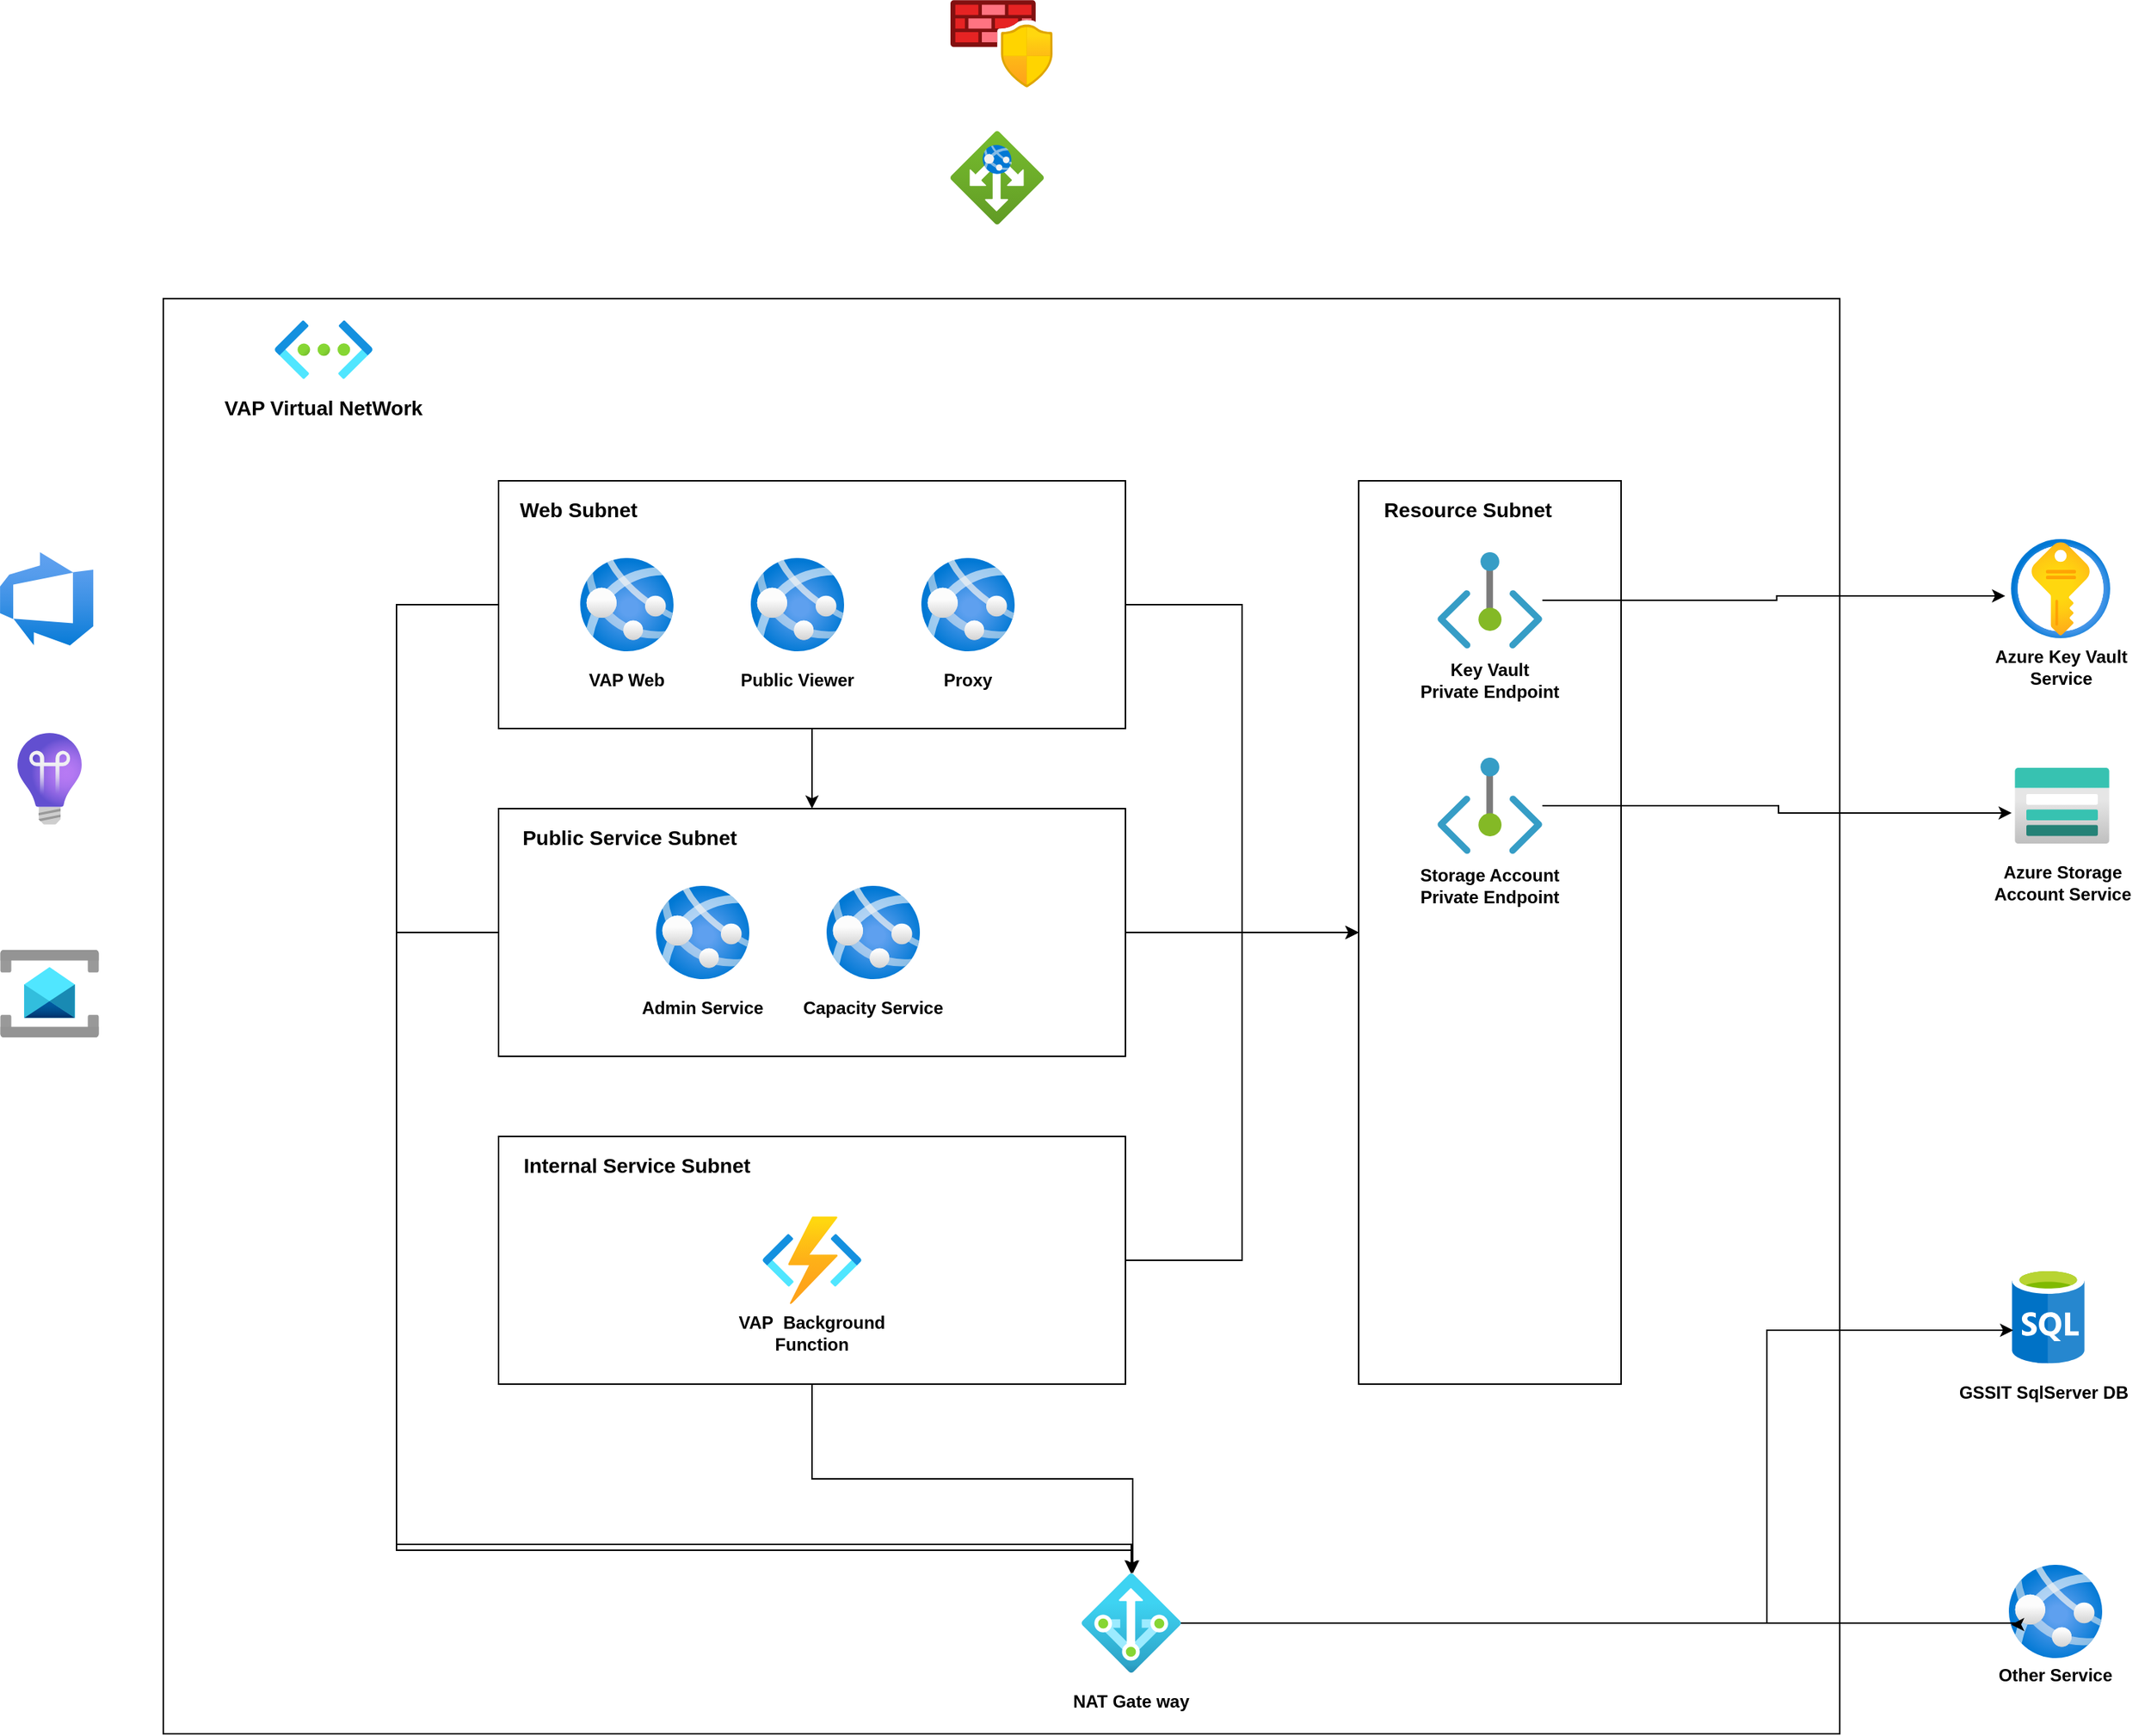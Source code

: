 <mxfile version="22.1.18" type="github">
  <diagram name="Page-1" id="UF1Crgd4uygOObGpyDa0">
    <mxGraphModel dx="2074" dy="1106" grid="1" gridSize="10" guides="1" tooltips="1" connect="1" arrows="1" fold="1" page="1" pageScale="1" pageWidth="850" pageHeight="1100" math="0" shadow="0">
      <root>
        <mxCell id="0" />
        <mxCell id="1" parent="0" />
        <mxCell id="JgmfEdyczE_XzKW3utyb-1" value="" style="rounded=0;whiteSpace=wrap;html=1;" vertex="1" parent="1">
          <mxGeometry x="300" y="255" width="1150" height="985" as="geometry" />
        </mxCell>
        <mxCell id="JgmfEdyczE_XzKW3utyb-2" value="&lt;font style=&quot;font-size: 14px;&quot;&gt;&lt;b&gt;VAP Virtual NetWork&lt;/b&gt;&lt;/font&gt;" style="text;html=1;strokeColor=none;fillColor=none;align=center;verticalAlign=middle;whiteSpace=wrap;rounded=0;" vertex="1" parent="1">
          <mxGeometry x="330" y="310" width="160" height="40" as="geometry" />
        </mxCell>
        <mxCell id="JgmfEdyczE_XzKW3utyb-3" value="" style="image;aspect=fixed;html=1;points=[];align=center;fontSize=12;image=img/lib/azure2/networking/Virtual_Networks.svg;" vertex="1" parent="1">
          <mxGeometry x="376.5" y="270" width="67" height="40" as="geometry" />
        </mxCell>
        <mxCell id="JgmfEdyczE_XzKW3utyb-4" value="" style="image;aspect=fixed;html=1;points=[];align=center;fontSize=12;image=img/lib/azure2/networking/Application_Gateways.svg;" vertex="1" parent="1">
          <mxGeometry x="840" y="140" width="64" height="64" as="geometry" />
        </mxCell>
        <mxCell id="JgmfEdyczE_XzKW3utyb-5" value="" style="image;aspect=fixed;html=1;points=[];align=center;fontSize=12;image=img/lib/azure2/networking/Azure_Firewall_Manager.svg;" vertex="1" parent="1">
          <mxGeometry x="840" y="50" width="70" height="60" as="geometry" />
        </mxCell>
        <mxCell id="JgmfEdyczE_XzKW3utyb-62" style="edgeStyle=orthogonalEdgeStyle;rounded=0;orthogonalLoop=1;jettySize=auto;html=1;" edge="1" parent="1" source="JgmfEdyczE_XzKW3utyb-6" target="JgmfEdyczE_XzKW3utyb-40">
          <mxGeometry relative="1" as="geometry" />
        </mxCell>
        <mxCell id="JgmfEdyczE_XzKW3utyb-66" style="edgeStyle=orthogonalEdgeStyle;rounded=0;orthogonalLoop=1;jettySize=auto;html=1;" edge="1" parent="1" source="JgmfEdyczE_XzKW3utyb-6" target="JgmfEdyczE_XzKW3utyb-52">
          <mxGeometry relative="1" as="geometry">
            <Array as="points">
              <mxPoint x="460" y="465" />
              <mxPoint x="460" y="1114" />
            </Array>
          </mxGeometry>
        </mxCell>
        <mxCell id="JgmfEdyczE_XzKW3utyb-77" style="edgeStyle=orthogonalEdgeStyle;rounded=0;orthogonalLoop=1;jettySize=auto;html=1;entryX=0.5;entryY=0;entryDx=0;entryDy=0;" edge="1" parent="1" source="JgmfEdyczE_XzKW3utyb-6" target="JgmfEdyczE_XzKW3utyb-15">
          <mxGeometry relative="1" as="geometry" />
        </mxCell>
        <mxCell id="JgmfEdyczE_XzKW3utyb-6" value="" style="rounded=0;whiteSpace=wrap;html=1;" vertex="1" parent="1">
          <mxGeometry x="530" y="380" width="430" height="170" as="geometry" />
        </mxCell>
        <mxCell id="JgmfEdyczE_XzKW3utyb-8" value="&lt;font style=&quot;font-size: 14px;&quot;&gt;&lt;b&gt;Web Subnet&lt;/b&gt;&lt;/font&gt;" style="text;html=1;strokeColor=none;fillColor=none;align=center;verticalAlign=middle;whiteSpace=wrap;rounded=0;" vertex="1" parent="1">
          <mxGeometry x="530" y="380" width="110" height="40" as="geometry" />
        </mxCell>
        <mxCell id="JgmfEdyczE_XzKW3utyb-9" value="" style="image;aspect=fixed;html=1;points=[];align=center;fontSize=12;image=img/lib/azure2/app_services/App_Services.svg;" vertex="1" parent="1">
          <mxGeometry x="586" y="433" width="64" height="64" as="geometry" />
        </mxCell>
        <mxCell id="JgmfEdyczE_XzKW3utyb-10" value="&lt;font style=&quot;font-size: 12px;&quot;&gt;&lt;b style=&quot;font-size: 12px;&quot;&gt;VAP Web&lt;/b&gt;&lt;/font&gt;" style="text;html=1;strokeColor=none;fillColor=none;align=center;verticalAlign=middle;whiteSpace=wrap;rounded=0;fontSize=12;" vertex="1" parent="1">
          <mxGeometry x="558" y="497" width="120" height="40" as="geometry" />
        </mxCell>
        <mxCell id="JgmfEdyczE_XzKW3utyb-11" value="" style="image;aspect=fixed;html=1;points=[];align=center;fontSize=12;image=img/lib/azure2/app_services/App_Services.svg;" vertex="1" parent="1">
          <mxGeometry x="703" y="433" width="64" height="64" as="geometry" />
        </mxCell>
        <mxCell id="JgmfEdyczE_XzKW3utyb-12" value="&lt;b&gt;Public Viewer&lt;/b&gt;" style="text;html=1;strokeColor=none;fillColor=none;align=center;verticalAlign=middle;whiteSpace=wrap;rounded=0;fontSize=12;" vertex="1" parent="1">
          <mxGeometry x="670" y="497" width="130" height="40" as="geometry" />
        </mxCell>
        <mxCell id="JgmfEdyczE_XzKW3utyb-13" value="" style="image;aspect=fixed;html=1;points=[];align=center;fontSize=12;image=img/lib/azure2/app_services/App_Services.svg;" vertex="1" parent="1">
          <mxGeometry x="820" y="433" width="64" height="64" as="geometry" />
        </mxCell>
        <mxCell id="JgmfEdyczE_XzKW3utyb-14" value="&lt;b&gt;Proxy&lt;/b&gt;" style="text;html=1;strokeColor=none;fillColor=none;align=center;verticalAlign=middle;whiteSpace=wrap;rounded=0;fontSize=12;" vertex="1" parent="1">
          <mxGeometry x="792" y="497" width="120" height="40" as="geometry" />
        </mxCell>
        <mxCell id="JgmfEdyczE_XzKW3utyb-63" style="edgeStyle=orthogonalEdgeStyle;rounded=0;orthogonalLoop=1;jettySize=auto;html=1;entryX=0;entryY=0.5;entryDx=0;entryDy=0;" edge="1" parent="1" source="JgmfEdyczE_XzKW3utyb-15" target="JgmfEdyczE_XzKW3utyb-40">
          <mxGeometry relative="1" as="geometry" />
        </mxCell>
        <mxCell id="JgmfEdyczE_XzKW3utyb-67" style="edgeStyle=orthogonalEdgeStyle;rounded=0;orthogonalLoop=1;jettySize=auto;html=1;" edge="1" parent="1" source="JgmfEdyczE_XzKW3utyb-15" target="JgmfEdyczE_XzKW3utyb-52">
          <mxGeometry relative="1" as="geometry">
            <Array as="points">
              <mxPoint x="460" y="690" />
              <mxPoint x="460" y="1110" />
              <mxPoint x="964" y="1110" />
            </Array>
          </mxGeometry>
        </mxCell>
        <mxCell id="JgmfEdyczE_XzKW3utyb-15" value="" style="rounded=0;whiteSpace=wrap;html=1;" vertex="1" parent="1">
          <mxGeometry x="530" y="605" width="430" height="170" as="geometry" />
        </mxCell>
        <mxCell id="JgmfEdyczE_XzKW3utyb-16" value="&lt;font style=&quot;font-size: 14px;&quot;&gt;&lt;b&gt;Public Service Subnet&lt;/b&gt;&lt;/font&gt;" style="text;html=1;strokeColor=none;fillColor=none;align=center;verticalAlign=middle;whiteSpace=wrap;rounded=0;" vertex="1" parent="1">
          <mxGeometry x="530" y="605" width="180" height="40" as="geometry" />
        </mxCell>
        <mxCell id="JgmfEdyczE_XzKW3utyb-17" value="" style="image;aspect=fixed;html=1;points=[];align=center;fontSize=12;image=img/lib/azure2/app_services/App_Services.svg;" vertex="1" parent="1">
          <mxGeometry x="638" y="658" width="64" height="64" as="geometry" />
        </mxCell>
        <mxCell id="JgmfEdyczE_XzKW3utyb-18" value="&lt;font style=&quot;font-size: 12px;&quot;&gt;&lt;b style=&quot;font-size: 12px;&quot;&gt;Admin Service&lt;/b&gt;&lt;/font&gt;" style="text;html=1;strokeColor=none;fillColor=none;align=center;verticalAlign=middle;whiteSpace=wrap;rounded=0;fontSize=12;" vertex="1" parent="1">
          <mxGeometry x="610" y="722" width="120" height="40" as="geometry" />
        </mxCell>
        <mxCell id="JgmfEdyczE_XzKW3utyb-19" value="" style="image;aspect=fixed;html=1;points=[];align=center;fontSize=12;image=img/lib/azure2/app_services/App_Services.svg;" vertex="1" parent="1">
          <mxGeometry x="755" y="658" width="64" height="64" as="geometry" />
        </mxCell>
        <mxCell id="JgmfEdyczE_XzKW3utyb-20" value="&lt;b&gt;Capacity Service&lt;/b&gt;" style="text;html=1;strokeColor=none;fillColor=none;align=center;verticalAlign=middle;whiteSpace=wrap;rounded=0;fontSize=12;" vertex="1" parent="1">
          <mxGeometry x="722" y="722" width="130" height="40" as="geometry" />
        </mxCell>
        <mxCell id="JgmfEdyczE_XzKW3utyb-64" style="edgeStyle=orthogonalEdgeStyle;rounded=0;orthogonalLoop=1;jettySize=auto;html=1;" edge="1" parent="1" source="JgmfEdyczE_XzKW3utyb-32" target="JgmfEdyczE_XzKW3utyb-40">
          <mxGeometry relative="1" as="geometry" />
        </mxCell>
        <mxCell id="JgmfEdyczE_XzKW3utyb-32" value="" style="rounded=0;whiteSpace=wrap;html=1;" vertex="1" parent="1">
          <mxGeometry x="530" y="830" width="430" height="170" as="geometry" />
        </mxCell>
        <mxCell id="JgmfEdyczE_XzKW3utyb-33" value="&lt;font style=&quot;font-size: 14px;&quot;&gt;&lt;b&gt;Internal Service Subnet&lt;/b&gt;&lt;/font&gt;" style="text;html=1;strokeColor=none;fillColor=none;align=center;verticalAlign=middle;whiteSpace=wrap;rounded=0;" vertex="1" parent="1">
          <mxGeometry x="530" y="830" width="190" height="40" as="geometry" />
        </mxCell>
        <mxCell id="JgmfEdyczE_XzKW3utyb-38" value="" style="image;aspect=fixed;html=1;points=[];align=center;fontSize=12;image=img/lib/azure2/compute/Function_Apps.svg;" vertex="1" parent="1">
          <mxGeometry x="711" y="885" width="68" height="60" as="geometry" />
        </mxCell>
        <mxCell id="JgmfEdyczE_XzKW3utyb-39" value="&lt;b&gt;VAP&amp;nbsp; Background Function&lt;/b&gt;" style="text;html=1;strokeColor=none;fillColor=none;align=center;verticalAlign=middle;whiteSpace=wrap;rounded=0;fontSize=12;" vertex="1" parent="1">
          <mxGeometry x="680" y="945" width="130" height="40" as="geometry" />
        </mxCell>
        <mxCell id="JgmfEdyczE_XzKW3utyb-40" value="" style="rounded=0;whiteSpace=wrap;html=1;" vertex="1" parent="1">
          <mxGeometry x="1120" y="380" width="180" height="620" as="geometry" />
        </mxCell>
        <mxCell id="JgmfEdyczE_XzKW3utyb-41" value="&lt;font style=&quot;font-size: 14px;&quot;&gt;&lt;b&gt;Resource Subnet&lt;/b&gt;&lt;/font&gt;" style="text;html=1;strokeColor=none;fillColor=none;align=center;verticalAlign=middle;whiteSpace=wrap;rounded=0;" vertex="1" parent="1">
          <mxGeometry x="1120" y="380" width="150" height="40" as="geometry" />
        </mxCell>
        <mxCell id="JgmfEdyczE_XzKW3utyb-44" value="" style="image;aspect=fixed;html=1;points=[];align=center;fontSize=12;image=img/lib/azure2/networking/Private_Endpoint.svg;" vertex="1" parent="1">
          <mxGeometry x="1174" y="429" width="72" height="66" as="geometry" />
        </mxCell>
        <mxCell id="JgmfEdyczE_XzKW3utyb-45" value="&lt;b&gt;Key Vault &lt;br&gt;Private Endpoint&lt;/b&gt;" style="text;html=1;strokeColor=none;fillColor=none;align=center;verticalAlign=middle;whiteSpace=wrap;rounded=0;fontSize=12;" vertex="1" parent="1">
          <mxGeometry x="1150" y="497" width="120" height="40" as="geometry" />
        </mxCell>
        <mxCell id="JgmfEdyczE_XzKW3utyb-46" value="" style="image;aspect=fixed;html=1;points=[];align=center;fontSize=12;image=img/lib/azure2/networking/Private_Endpoint.svg;" vertex="1" parent="1">
          <mxGeometry x="1174" y="570" width="72" height="66" as="geometry" />
        </mxCell>
        <mxCell id="JgmfEdyczE_XzKW3utyb-47" value="&lt;b&gt;Storage Account&lt;br&gt;Private Endpoint&lt;br&gt;&lt;/b&gt;" style="text;html=1;strokeColor=none;fillColor=none;align=center;verticalAlign=middle;whiteSpace=wrap;rounded=0;fontSize=12;" vertex="1" parent="1">
          <mxGeometry x="1150" y="638" width="120" height="40" as="geometry" />
        </mxCell>
        <mxCell id="JgmfEdyczE_XzKW3utyb-50" value="" style="image;aspect=fixed;html=1;points=[];align=center;fontSize=12;image=img/lib/azure2/security/Key_Vaults.svg;" vertex="1" parent="1">
          <mxGeometry x="1567.5" y="420" width="68" height="68" as="geometry" />
        </mxCell>
        <mxCell id="JgmfEdyczE_XzKW3utyb-51" value="" style="image;aspect=fixed;html=1;points=[];align=center;fontSize=12;image=img/lib/azure2/storage/Storage_Accounts.svg;" vertex="1" parent="1">
          <mxGeometry x="1570" y="577" width="65" height="52" as="geometry" />
        </mxCell>
        <mxCell id="JgmfEdyczE_XzKW3utyb-52" value="" style="image;aspect=fixed;html=1;points=[];align=center;fontSize=12;image=img/lib/azure2/networking/NAT.svg;" vertex="1" parent="1">
          <mxGeometry x="930" y="1130" width="68" height="68" as="geometry" />
        </mxCell>
        <mxCell id="JgmfEdyczE_XzKW3utyb-53" value="" style="image;aspect=fixed;html=1;points=[];align=center;fontSize=12;image=img/lib/azure2/devops/Application_Insights.svg;" vertex="1" parent="1">
          <mxGeometry x="200" y="553" width="44" height="63" as="geometry" />
        </mxCell>
        <mxCell id="JgmfEdyczE_XzKW3utyb-54" value="" style="image;aspect=fixed;html=1;points=[];align=center;fontSize=12;image=img/lib/azure2/devops/Azure_DevOps.svg;" vertex="1" parent="1">
          <mxGeometry x="188" y="429" width="64" height="64" as="geometry" />
        </mxCell>
        <mxCell id="JgmfEdyczE_XzKW3utyb-55" value="" style="image;aspect=fixed;html=1;points=[];align=center;fontSize=12;image=img/lib/azure2/integration/Service_Bus.svg;" vertex="1" parent="1">
          <mxGeometry x="188" y="702" width="68" height="60" as="geometry" />
        </mxCell>
        <mxCell id="JgmfEdyczE_XzKW3utyb-56" value="" style="image;sketch=0;aspect=fixed;html=1;points=[];align=center;fontSize=12;image=img/lib/mscae/SQL_Database_generic.svg;" vertex="1" parent="1">
          <mxGeometry x="1568" y="920" width="50" height="65.79" as="geometry" />
        </mxCell>
        <mxCell id="JgmfEdyczE_XzKW3utyb-57" style="edgeStyle=orthogonalEdgeStyle;rounded=0;orthogonalLoop=1;jettySize=auto;html=1;entryX=-0.059;entryY=0.574;entryDx=0;entryDy=0;entryPerimeter=0;" edge="1" parent="1" source="JgmfEdyczE_XzKW3utyb-44" target="JgmfEdyczE_XzKW3utyb-50">
          <mxGeometry relative="1" as="geometry" />
        </mxCell>
        <mxCell id="JgmfEdyczE_XzKW3utyb-58" style="edgeStyle=orthogonalEdgeStyle;rounded=0;orthogonalLoop=1;jettySize=auto;html=1;entryX=-0.031;entryY=0.596;entryDx=0;entryDy=0;entryPerimeter=0;" edge="1" parent="1" source="JgmfEdyczE_XzKW3utyb-46" target="JgmfEdyczE_XzKW3utyb-51">
          <mxGeometry relative="1" as="geometry" />
        </mxCell>
        <mxCell id="JgmfEdyczE_XzKW3utyb-59" value="&lt;b&gt;Azure Key Vault Service&lt;br&gt;&lt;/b&gt;" style="text;html=1;strokeColor=none;fillColor=none;align=center;verticalAlign=middle;whiteSpace=wrap;rounded=0;fontSize=12;" vertex="1" parent="1">
          <mxGeometry x="1541.5" y="488" width="120" height="40" as="geometry" />
        </mxCell>
        <mxCell id="JgmfEdyczE_XzKW3utyb-60" value="&lt;b&gt;Azure Storage Account Service&lt;br&gt;&lt;/b&gt;" style="text;html=1;strokeColor=none;fillColor=none;align=center;verticalAlign=middle;whiteSpace=wrap;rounded=0;fontSize=12;" vertex="1" parent="1">
          <mxGeometry x="1542.5" y="636" width="120" height="40" as="geometry" />
        </mxCell>
        <mxCell id="JgmfEdyczE_XzKW3utyb-68" style="edgeStyle=orthogonalEdgeStyle;rounded=0;orthogonalLoop=1;jettySize=auto;html=1;entryX=0.515;entryY=0;entryDx=0;entryDy=0;entryPerimeter=0;" edge="1" parent="1" source="JgmfEdyczE_XzKW3utyb-32" target="JgmfEdyczE_XzKW3utyb-52">
          <mxGeometry relative="1" as="geometry" />
        </mxCell>
        <mxCell id="JgmfEdyczE_XzKW3utyb-69" value="&lt;font style=&quot;font-size: 12px;&quot;&gt;&lt;b style=&quot;font-size: 12px;&quot;&gt;NAT Gate way&lt;/b&gt;&lt;/font&gt;" style="text;html=1;strokeColor=none;fillColor=none;align=center;verticalAlign=middle;whiteSpace=wrap;rounded=0;fontSize=12;" vertex="1" parent="1">
          <mxGeometry x="904" y="1198" width="120" height="40" as="geometry" />
        </mxCell>
        <mxCell id="JgmfEdyczE_XzKW3utyb-70" value="&lt;font style=&quot;font-size: 12px;&quot;&gt;&lt;b style=&quot;font-size: 12px;&quot;&gt;GSSIT SqlServer DB&lt;/b&gt;&lt;/font&gt;" style="text;html=1;strokeColor=none;fillColor=none;align=center;verticalAlign=middle;whiteSpace=wrap;rounded=0;fontSize=12;" vertex="1" parent="1">
          <mxGeometry x="1530" y="985.79" width="120" height="40" as="geometry" />
        </mxCell>
        <mxCell id="JgmfEdyczE_XzKW3utyb-73" value="" style="image;aspect=fixed;html=1;points=[];align=center;fontSize=12;image=img/lib/azure2/app_services/App_Services.svg;" vertex="1" parent="1">
          <mxGeometry x="1566" y="1124" width="64" height="64" as="geometry" />
        </mxCell>
        <mxCell id="JgmfEdyczE_XzKW3utyb-74" value="&lt;b&gt;Other Service&lt;/b&gt;" style="text;html=1;strokeColor=none;fillColor=none;align=center;verticalAlign=middle;whiteSpace=wrap;rounded=0;fontSize=12;" vertex="1" parent="1">
          <mxGeometry x="1532.5" y="1180" width="130" height="40" as="geometry" />
        </mxCell>
        <mxCell id="JgmfEdyczE_XzKW3utyb-75" style="edgeStyle=orthogonalEdgeStyle;rounded=0;orthogonalLoop=1;jettySize=auto;html=1;entryX=0.02;entryY=0.654;entryDx=0;entryDy=0;entryPerimeter=0;" edge="1" parent="1" source="JgmfEdyczE_XzKW3utyb-52" target="JgmfEdyczE_XzKW3utyb-56">
          <mxGeometry relative="1" as="geometry">
            <Array as="points">
              <mxPoint x="1400" y="1164" />
              <mxPoint x="1400" y="963" />
            </Array>
          </mxGeometry>
        </mxCell>
        <mxCell id="JgmfEdyczE_XzKW3utyb-76" style="edgeStyle=orthogonalEdgeStyle;rounded=0;orthogonalLoop=1;jettySize=auto;html=1;entryX=0.023;entryY=0.641;entryDx=0;entryDy=0;entryPerimeter=0;" edge="1" parent="1" source="JgmfEdyczE_XzKW3utyb-52" target="JgmfEdyczE_XzKW3utyb-73">
          <mxGeometry relative="1" as="geometry">
            <Array as="points">
              <mxPoint x="1573" y="1164" />
            </Array>
          </mxGeometry>
        </mxCell>
      </root>
    </mxGraphModel>
  </diagram>
</mxfile>
